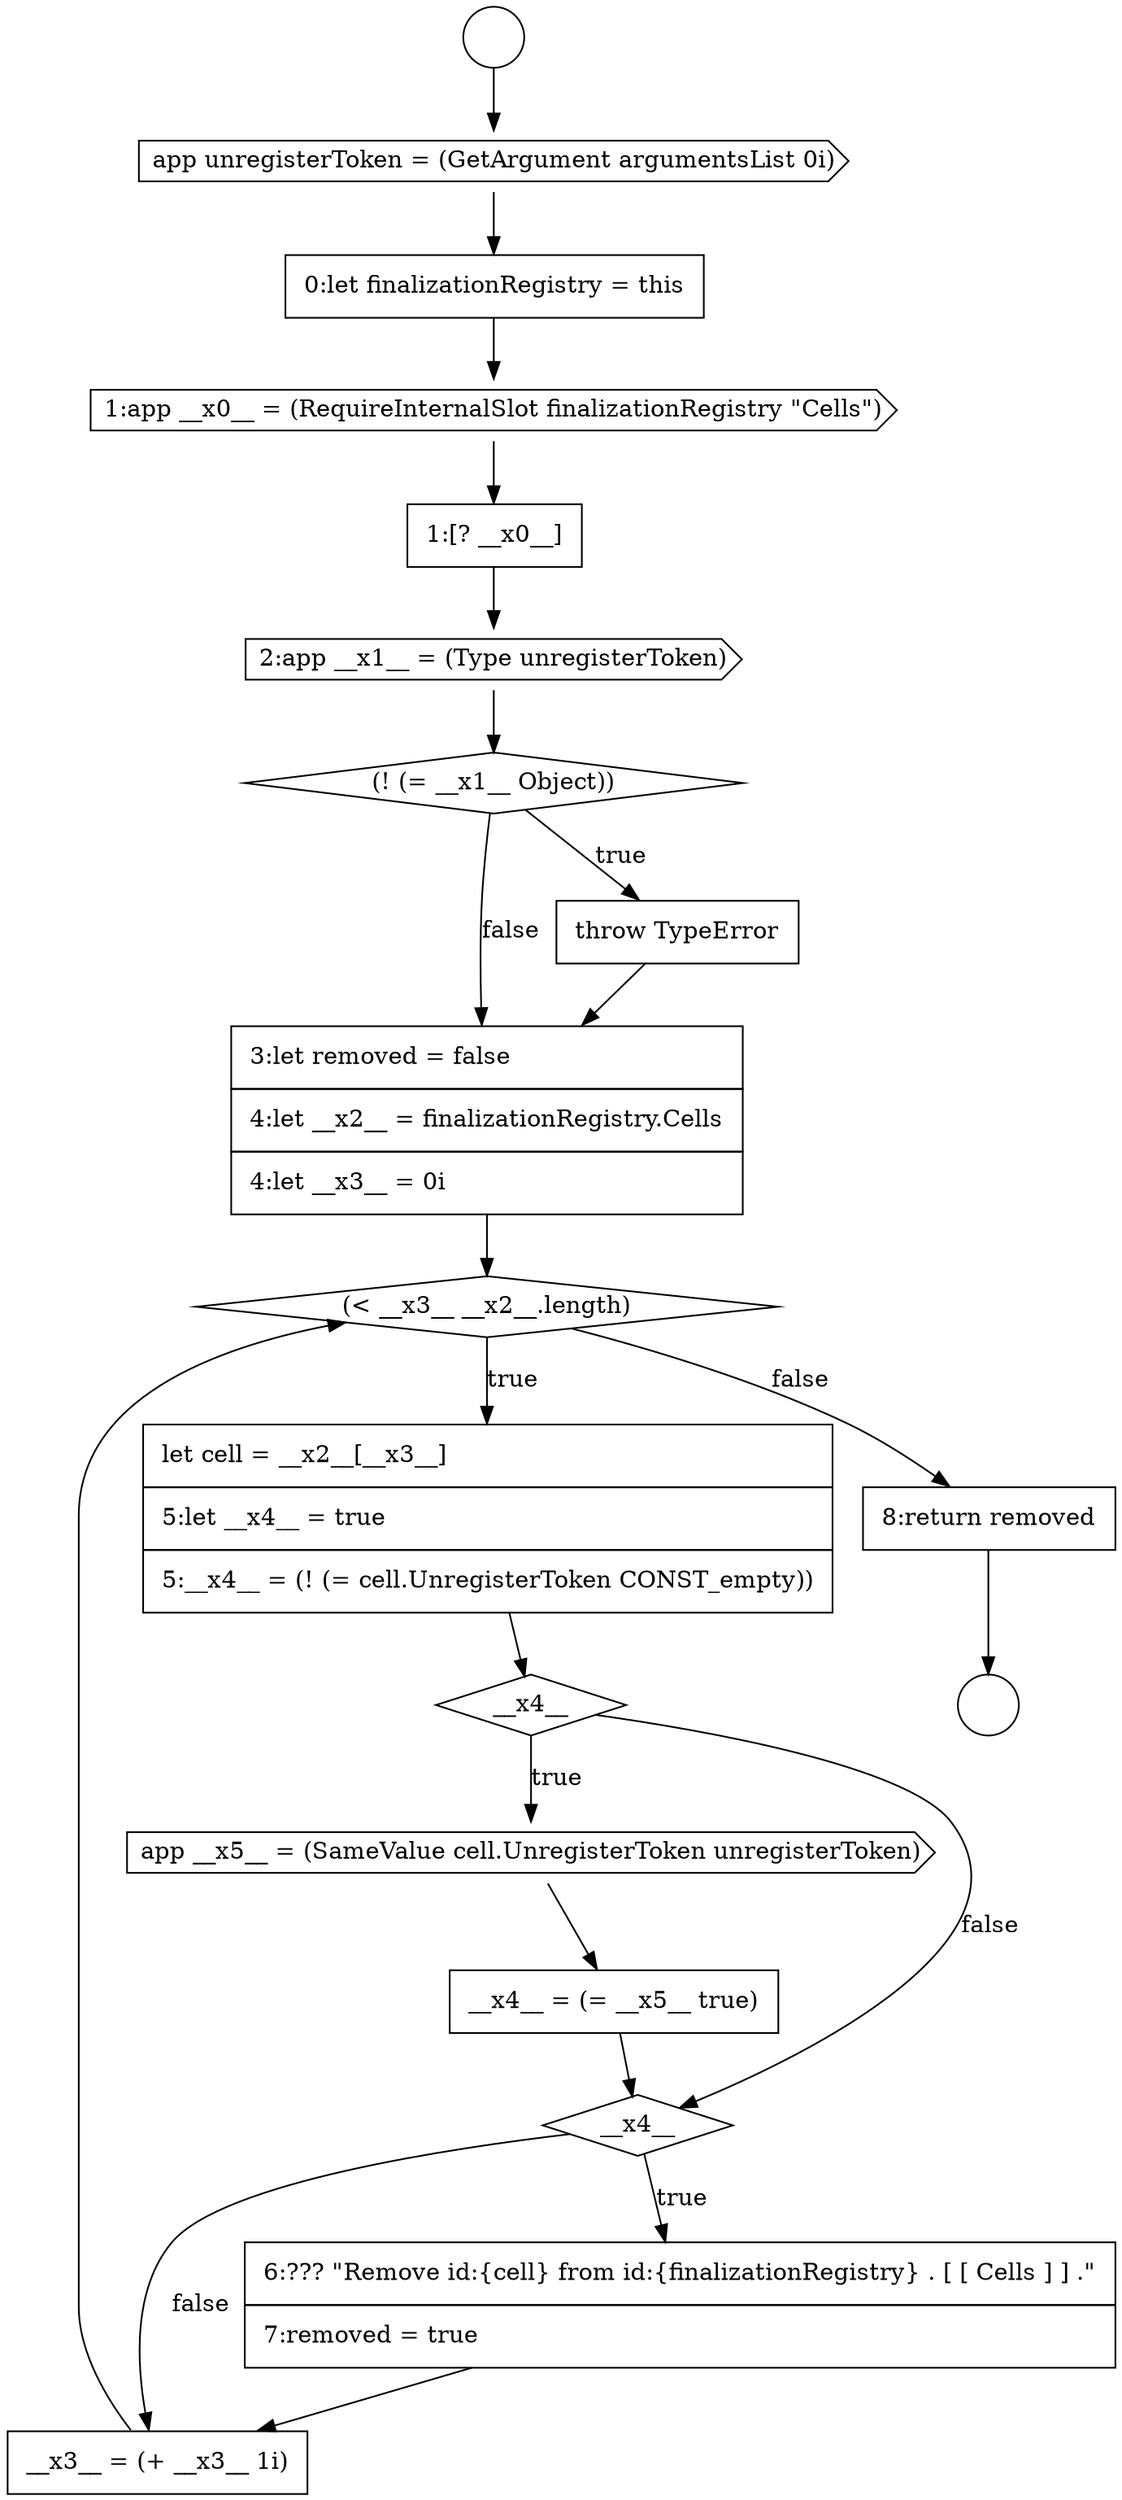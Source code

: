 digraph {
  node18768 [shape=cds, label=<<font color="black">app unregisterToken = (GetArgument argumentsList 0i)</font>> color="black" fillcolor="white" style=filled]
  node18773 [shape=diamond, label=<<font color="black">(! (= __x1__ Object))</font>> color="black" fillcolor="white" style=filled]
  node18770 [shape=cds, label=<<font color="black">1:app __x0__ = (RequireInternalSlot finalizationRegistry &quot;Cells&quot;)</font>> color="black" fillcolor="white" style=filled]
  node18783 [shape=none, margin=0, label=<<font color="black">
    <table border="0" cellborder="1" cellspacing="0" cellpadding="10">
      <tr><td align="left">__x3__ = (+ __x3__ 1i)</td></tr>
    </table>
  </font>> color="black" fillcolor="white" style=filled]
  node18775 [shape=none, margin=0, label=<<font color="black">
    <table border="0" cellborder="1" cellspacing="0" cellpadding="10">
      <tr><td align="left">3:let removed = false</td></tr>
      <tr><td align="left">4:let __x2__ = finalizationRegistry.Cells</td></tr>
      <tr><td align="left">4:let __x3__ = 0i</td></tr>
    </table>
  </font>> color="black" fillcolor="white" style=filled]
  node18771 [shape=none, margin=0, label=<<font color="black">
    <table border="0" cellborder="1" cellspacing="0" cellpadding="10">
      <tr><td align="left">1:[? __x0__]</td></tr>
    </table>
  </font>> color="black" fillcolor="white" style=filled]
  node18779 [shape=cds, label=<<font color="black">app __x5__ = (SameValue cell.UnregisterToken unregisterToken)</font>> color="black" fillcolor="white" style=filled]
  node18776 [shape=diamond, label=<<font color="black">(&lt; __x3__ __x2__.length)</font>> color="black" fillcolor="white" style=filled]
  node18772 [shape=cds, label=<<font color="black">2:app __x1__ = (Type unregisterToken)</font>> color="black" fillcolor="white" style=filled]
  node18781 [shape=diamond, label=<<font color="black">__x4__</font>> color="black" fillcolor="white" style=filled]
  node18778 [shape=diamond, label=<<font color="black">__x4__</font>> color="black" fillcolor="white" style=filled]
  node18769 [shape=none, margin=0, label=<<font color="black">
    <table border="0" cellborder="1" cellspacing="0" cellpadding="10">
      <tr><td align="left">0:let finalizationRegistry = this</td></tr>
    </table>
  </font>> color="black" fillcolor="white" style=filled]
  node18782 [shape=none, margin=0, label=<<font color="black">
    <table border="0" cellborder="1" cellspacing="0" cellpadding="10">
      <tr><td align="left">6:??? &quot;Remove id:{cell} from id:{finalizationRegistry} . [ [ Cells ] ] .&quot;</td></tr>
      <tr><td align="left">7:removed = true</td></tr>
    </table>
  </font>> color="black" fillcolor="white" style=filled]
  node18777 [shape=none, margin=0, label=<<font color="black">
    <table border="0" cellborder="1" cellspacing="0" cellpadding="10">
      <tr><td align="left">let cell = __x2__[__x3__]</td></tr>
      <tr><td align="left">5:let __x4__ = true</td></tr>
      <tr><td align="left">5:__x4__ = (! (= cell.UnregisterToken CONST_empty))</td></tr>
    </table>
  </font>> color="black" fillcolor="white" style=filled]
  node18774 [shape=none, margin=0, label=<<font color="black">
    <table border="0" cellborder="1" cellspacing="0" cellpadding="10">
      <tr><td align="left">throw TypeError</td></tr>
    </table>
  </font>> color="black" fillcolor="white" style=filled]
  node18784 [shape=none, margin=0, label=<<font color="black">
    <table border="0" cellborder="1" cellspacing="0" cellpadding="10">
      <tr><td align="left">8:return removed</td></tr>
    </table>
  </font>> color="black" fillcolor="white" style=filled]
  node18767 [shape=circle label=" " color="black" fillcolor="white" style=filled]
  node18766 [shape=circle label=" " color="black" fillcolor="white" style=filled]
  node18780 [shape=none, margin=0, label=<<font color="black">
    <table border="0" cellborder="1" cellspacing="0" cellpadding="10">
      <tr><td align="left">__x4__ = (= __x5__ true)</td></tr>
    </table>
  </font>> color="black" fillcolor="white" style=filled]
  node18766 -> node18768 [ color="black"]
  node18782 -> node18783 [ color="black"]
  node18771 -> node18772 [ color="black"]
  node18769 -> node18770 [ color="black"]
  node18773 -> node18774 [label=<<font color="black">true</font>> color="black"]
  node18773 -> node18775 [label=<<font color="black">false</font>> color="black"]
  node18774 -> node18775 [ color="black"]
  node18778 -> node18779 [label=<<font color="black">true</font>> color="black"]
  node18778 -> node18781 [label=<<font color="black">false</font>> color="black"]
  node18777 -> node18778 [ color="black"]
  node18772 -> node18773 [ color="black"]
  node18783 -> node18776 [ color="black"]
  node18770 -> node18771 [ color="black"]
  node18784 -> node18767 [ color="black"]
  node18776 -> node18777 [label=<<font color="black">true</font>> color="black"]
  node18776 -> node18784 [label=<<font color="black">false</font>> color="black"]
  node18779 -> node18780 [ color="black"]
  node18781 -> node18782 [label=<<font color="black">true</font>> color="black"]
  node18781 -> node18783 [label=<<font color="black">false</font>> color="black"]
  node18780 -> node18781 [ color="black"]
  node18775 -> node18776 [ color="black"]
  node18768 -> node18769 [ color="black"]
}
